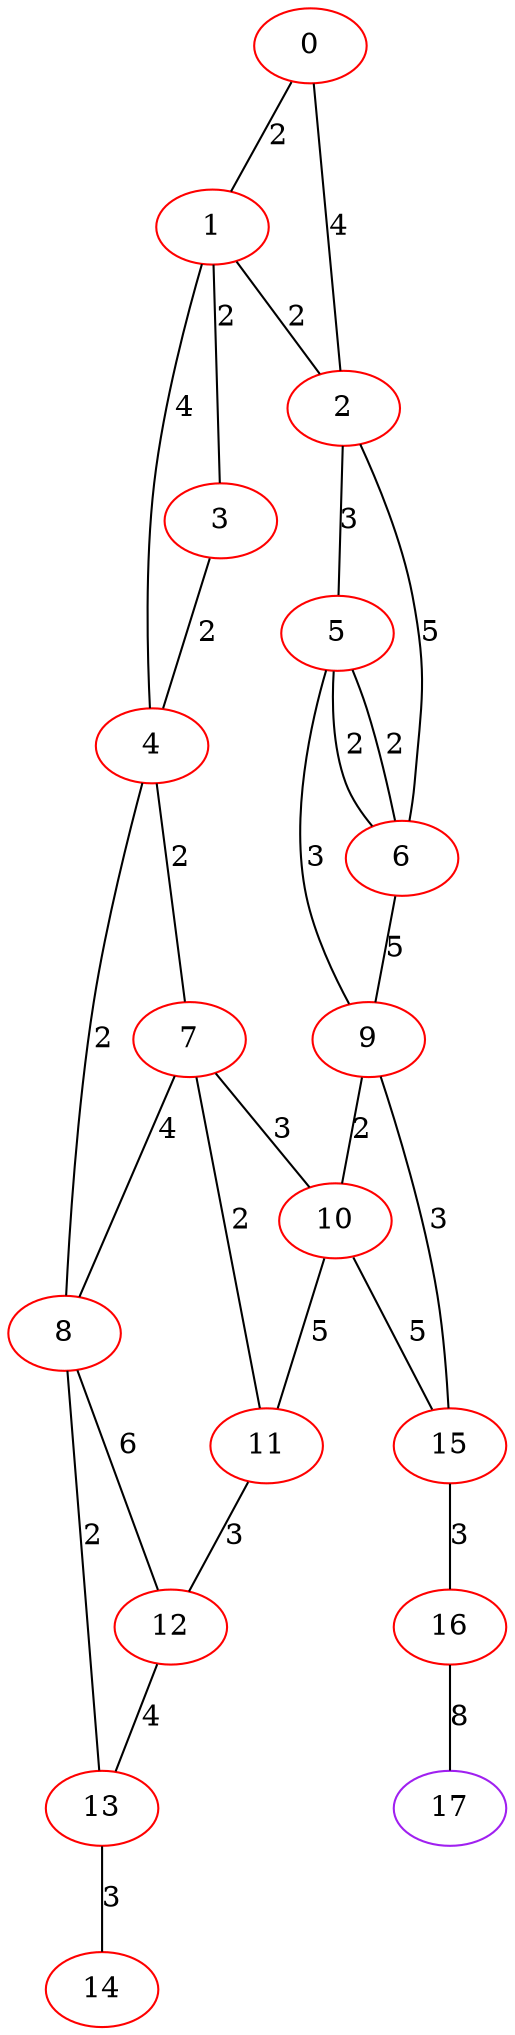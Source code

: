 graph "" {
0 [color=red, weight=1];
1 [color=red, weight=1];
2 [color=red, weight=1];
3 [color=red, weight=1];
4 [color=red, weight=1];
5 [color=red, weight=1];
6 [color=red, weight=1];
7 [color=red, weight=1];
8 [color=red, weight=1];
9 [color=red, weight=1];
10 [color=red, weight=1];
11 [color=red, weight=1];
12 [color=red, weight=1];
13 [color=red, weight=1];
14 [color=red, weight=1];
15 [color=red, weight=1];
16 [color=red, weight=1];
17 [color=purple, weight=4];
0 -- 1  [key=0, label=2];
0 -- 2  [key=0, label=4];
1 -- 2  [key=0, label=2];
1 -- 3  [key=0, label=2];
1 -- 4  [key=0, label=4];
2 -- 5  [key=0, label=3];
2 -- 6  [key=0, label=5];
3 -- 4  [key=0, label=2];
4 -- 8  [key=0, label=2];
4 -- 7  [key=0, label=2];
5 -- 9  [key=0, label=3];
5 -- 6  [key=0, label=2];
5 -- 6  [key=1, label=2];
6 -- 9  [key=0, label=5];
7 -- 8  [key=0, label=4];
7 -- 10  [key=0, label=3];
7 -- 11  [key=0, label=2];
8 -- 12  [key=0, label=6];
8 -- 13  [key=0, label=2];
9 -- 10  [key=0, label=2];
9 -- 15  [key=0, label=3];
10 -- 15  [key=0, label=5];
10 -- 11  [key=0, label=5];
11 -- 12  [key=0, label=3];
12 -- 13  [key=0, label=4];
13 -- 14  [key=0, label=3];
15 -- 16  [key=0, label=3];
16 -- 17  [key=0, label=8];
}
